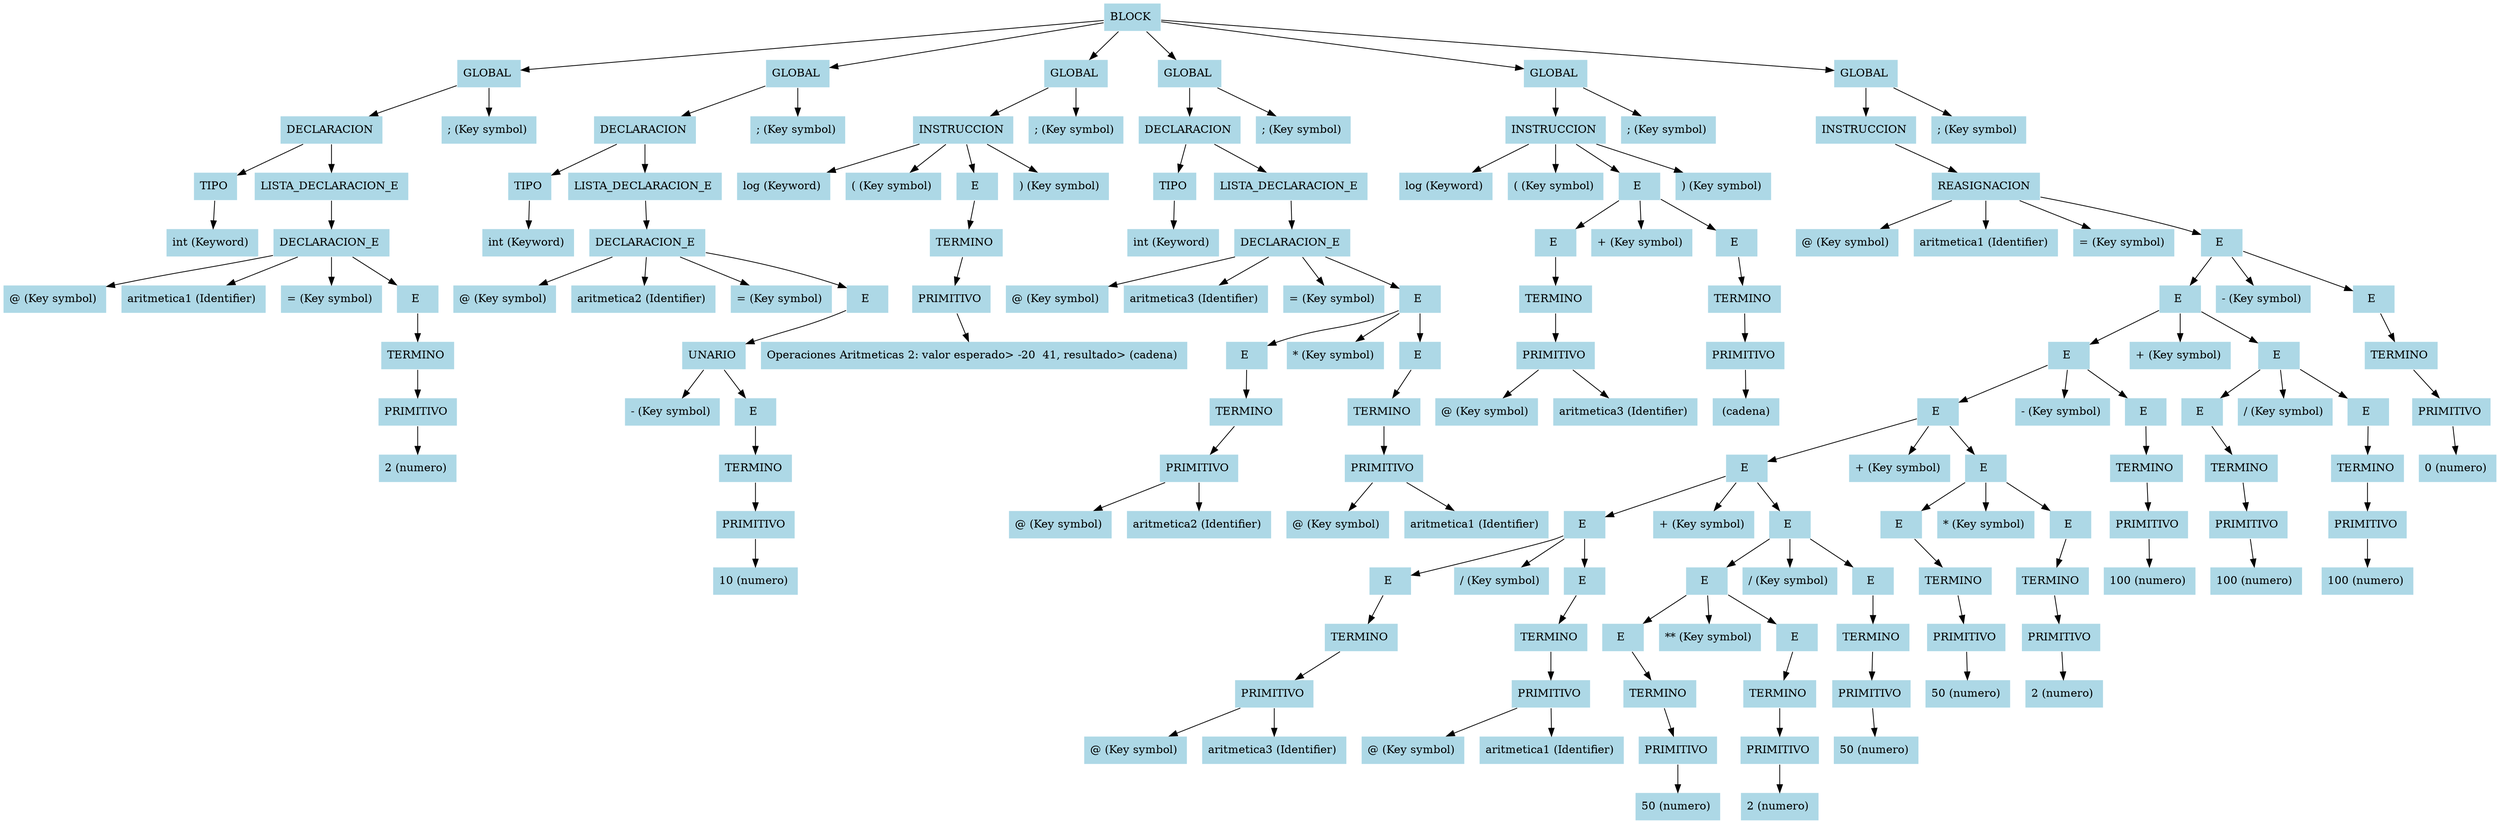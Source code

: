 digraph lista{ rankdir=TB;node[shape = box, style = filled, color = white]; nodo28068188[label="BLOCK ", fillcolor="LightBlue", style ="filled", shape="box"]; 
nodo33163964[label="GLOBAL ", fillcolor="LightBlue", style ="filled", shape="box"]; 
nodo14421545[label="DECLARACION ", fillcolor="LightBlue", style ="filled", shape="box"]; 
nodo35567111[label="TIPO ", fillcolor="LightBlue", style ="filled", shape="box"]; 
nodo65066874[label="int (Keyword) ", fillcolor="LightBlue", style ="filled", shape="box"]; 
"nodo35567111"-> "nodo65066874" 
"nodo14421545"-> "nodo35567111" 
nodo34160229[label="LISTA_DECLARACION_E ", fillcolor="LightBlue", style ="filled", shape="box"]; 
nodo63238509[label="DECLARACION_E ", fillcolor="LightBlue", style ="filled", shape="box"]; 
nodo11679222[label="@ (Key symbol) ", fillcolor="LightBlue", style ="filled", shape="box"]; 
"nodo63238509"-> "nodo11679222" 
nodo35410979[label="aritmetica1 (Identifier) ", fillcolor="LightBlue", style ="filled", shape="box"]; 
"nodo63238509"-> "nodo35410979" 
nodo57416410[label="= (Key symbol) ", fillcolor="LightBlue", style ="filled", shape="box"]; 
"nodo63238509"-> "nodo57416410" 
nodo61940669[label="E ", fillcolor="LightBlue", style ="filled", shape="box"]; 
nodo15193904[label="TERMINO ", fillcolor="LightBlue", style ="filled", shape="box"]; 
nodo6303833[label="PRIMITIVO ", fillcolor="LightBlue", style ="filled", shape="box"]; 
nodo40452378[label="2 (numero) ", fillcolor="LightBlue", style ="filled", shape="box"]; 
"nodo6303833"-> "nodo40452378" 
"nodo15193904"-> "nodo6303833" 
"nodo61940669"-> "nodo15193904" 
"nodo63238509"-> "nodo61940669" 
"nodo34160229"-> "nodo63238509" 
"nodo14421545"-> "nodo34160229" 
"nodo33163964"-> "nodo14421545" 
nodo36009496[label="; (Key symbol) ", fillcolor="LightBlue", style ="filled", shape="box"]; 
"nodo33163964"-> "nodo36009496" 
"nodo28068188"-> "nodo33163964" 
nodo19634871[label="GLOBAL ", fillcolor="LightBlue", style ="filled", shape="box"]; 
nodo22584602[label="DECLARACION ", fillcolor="LightBlue", style ="filled", shape="box"]; 
nodo32903719[label="TIPO ", fillcolor="LightBlue", style ="filled", shape="box"]; 
nodo1669504[label="int (Keyword) ", fillcolor="LightBlue", style ="filled", shape="box"]; 
"nodo32903719"-> "nodo1669504" 
"nodo22584602"-> "nodo32903719" 
nodo14696841[label="LISTA_DECLARACION_E ", fillcolor="LightBlue", style ="filled", shape="box"]; 
nodo49056616[label="DECLARACION_E ", fillcolor="LightBlue", style ="filled", shape="box"]; 
nodo54963967[label="@ (Key symbol) ", fillcolor="LightBlue", style ="filled", shape="box"]; 
"nodo49056616"-> "nodo54963967" 
nodo8879859[label="aritmetica2 (Identifier) ", fillcolor="LightBlue", style ="filled", shape="box"]; 
"nodo49056616"-> "nodo8879859" 
nodo32459944[label="= (Key symbol) ", fillcolor="LightBlue", style ="filled", shape="box"]; 
"nodo49056616"-> "nodo32459944" 
nodo47033410[label="E ", fillcolor="LightBlue", style ="filled", shape="box"]; 
nodo22935716[label="UNARIO ", fillcolor="LightBlue", style ="filled", shape="box"]; 
nodo50108275[label="- (Key symbol) ", fillcolor="LightBlue", style ="filled", shape="box"]; 
"nodo22935716"-> "nodo50108275" 
nodo39386387[label="E ", fillcolor="LightBlue", style ="filled", shape="box"]; 
nodo50884775[label="TERMINO ", fillcolor="LightBlue", style ="filled", shape="box"]; 
nodo10326036[label="PRIMITIVO ", fillcolor="LightBlue", style ="filled", shape="box"]; 
nodo36213758[label="10 (numero) ", fillcolor="LightBlue", style ="filled", shape="box"]; 
"nodo10326036"-> "nodo36213758" 
"nodo50884775"-> "nodo10326036" 
"nodo39386387"-> "nodo50884775" 
"nodo22935716"-> "nodo39386387" 
"nodo47033410"-> "nodo22935716" 
"nodo49056616"-> "nodo47033410" 
"nodo14696841"-> "nodo49056616" 
"nodo22584602"-> "nodo14696841" 
"nodo19634871"-> "nodo22584602" 
nodo29643721[label="; (Key symbol) ", fillcolor="LightBlue", style ="filled", shape="box"]; 
"nodo19634871"-> "nodo29643721" 
"nodo28068188"-> "nodo19634871" 
nodo43256217[label="GLOBAL ", fillcolor="LightBlue", style ="filled", shape="box"]; 
nodo39179857[label="INSTRUCCION ", fillcolor="LightBlue", style ="filled", shape="box"]; 
nodo40764822[label="log (Keyword) ", fillcolor="LightBlue", style ="filled", shape="box"]; 
"nodo39179857"-> "nodo40764822" 
nodo51319244[label="( (Key symbol) ", fillcolor="LightBlue", style ="filled", shape="box"]; 
"nodo39179857"-> "nodo51319244" 
nodo31614998[label="E ", fillcolor="LightBlue", style ="filled", shape="box"]; 
nodo5631066[label="TERMINO ", fillcolor="LightBlue", style ="filled", shape="box"]; 
nodo7486778[label="PRIMITIVO ", fillcolor="LightBlue", style ="filled", shape="box"]; 
nodo31307802[label="Operaciones Aritmeticas 2: valor esperado> -20  41, resultado> (cadena) ", fillcolor="LightBlue", style ="filled", shape="box"]; 
"nodo7486778"-> "nodo31307802" 
"nodo5631066"-> "nodo7486778" 
"nodo31614998"-> "nodo5631066" 
"nodo39179857"-> "nodo31614998" 
nodo57687328[label=") (Key symbol) ", fillcolor="LightBlue", style ="filled", shape="box"]; 
"nodo39179857"-> "nodo57687328" 
"nodo43256217"-> "nodo39179857" 
nodo8106798[label="; (Key symbol) ", fillcolor="LightBlue", style ="filled", shape="box"]; 
"nodo43256217"-> "nodo8106798" 
"nodo28068188"-> "nodo43256217" 
nodo61688809[label="GLOBAL ", fillcolor="LightBlue", style ="filled", shape="box"]; 
nodo2852789[label="DECLARACION ", fillcolor="LightBlue", style ="filled", shape="box"]; 
nodo5568949[label="TIPO ", fillcolor="LightBlue", style ="filled", shape="box"]; 
nodo4443087[label="int (Keyword) ", fillcolor="LightBlue", style ="filled", shape="box"]; 
"nodo5568949"-> "nodo4443087" 
"nodo2852789"-> "nodo5568949" 
nodo16384677[label="LISTA_DECLARACION_E ", fillcolor="LightBlue", style ="filled", shape="box"]; 
nodo64651675[label="DECLARACION_E ", fillcolor="LightBlue", style ="filled", shape="box"]; 
nodo13815511[label="@ (Key symbol) ", fillcolor="LightBlue", style ="filled", shape="box"]; 
"nodo64651675"-> "nodo13815511" 
nodo5871419[label="aritmetica3 (Identifier) ", fillcolor="LightBlue", style ="filled", shape="box"]; 
"nodo64651675"-> "nodo5871419" 
nodo19264108[label="= (Key symbol) ", fillcolor="LightBlue", style ="filled", shape="box"]; 
"nodo64651675"-> "nodo19264108" 
nodo4417230[label="E ", fillcolor="LightBlue", style ="filled", shape="box"]; 
nodo15117700[label="E ", fillcolor="LightBlue", style ="filled", shape="box"]; 
nodo2569844[label="TERMINO ", fillcolor="LightBlue", style ="filled", shape="box"]; 
nodo58813504[label="PRIMITIVO ", fillcolor="LightBlue", style ="filled", shape="box"]; 
nodo63289421[label="@ (Key symbol) ", fillcolor="LightBlue", style ="filled", shape="box"]; 
"nodo58813504"-> "nodo63289421" 
nodo14173886[label="aritmetica2 (Identifier) ", fillcolor="LightBlue", style ="filled", shape="box"]; 
"nodo58813504"-> "nodo14173886" 
"nodo2569844"-> "nodo58813504" 
"nodo15117700"-> "nodo2569844" 
"nodo4417230"-> "nodo15117700" 
nodo23431800[label="* (Key symbol) ", fillcolor="LightBlue", style ="filled", shape="box"]; 
"nodo4417230"-> "nodo23431800" 
nodo7307551[label="E ", fillcolor="LightBlue", style ="filled", shape="box"]; 
nodo22525719[label="TERMINO ", fillcolor="LightBlue", style ="filled", shape="box"]; 
nodo30018436[label="PRIMITIVO ", fillcolor="LightBlue", style ="filled", shape="box"]; 
nodo61617225[label="@ (Key symbol) ", fillcolor="LightBlue", style ="filled", shape="box"]; 
"nodo30018436"-> "nodo61617225" 
nodo66454027[label="aritmetica1 (Identifier) ", fillcolor="LightBlue", style ="filled", shape="box"]; 
"nodo30018436"-> "nodo66454027" 
"nodo22525719"-> "nodo30018436" 
"nodo7307551"-> "nodo22525719" 
"nodo4417230"-> "nodo7307551" 
"nodo64651675"-> "nodo4417230" 
"nodo16384677"-> "nodo64651675" 
"nodo2852789"-> "nodo16384677" 
"nodo61688809"-> "nodo2852789" 
nodo35021870[label="; (Key symbol) ", fillcolor="LightBlue", style ="filled", shape="box"]; 
"nodo61688809"-> "nodo35021870" 
"nodo28068188"-> "nodo61688809" 
nodo38350037[label="GLOBAL ", fillcolor="LightBlue", style ="filled", shape="box"]; 
nodo103653[label="INSTRUCCION ", fillcolor="LightBlue", style ="filled", shape="box"]; 
nodo5079042[label="log (Keyword) ", fillcolor="LightBlue", style ="filled", shape="box"]; 
"nodo103653"-> "nodo5079042" 
nodo47546512[label="( (Key symbol) ", fillcolor="LightBlue", style ="filled", shape="box"]; 
"nodo103653"-> "nodo47546512" 
nodo48077747[label="E ", fillcolor="LightBlue", style ="filled", shape="box"]; 
nodo6999374[label="E ", fillcolor="LightBlue", style ="filled", shape="box"]; 
nodo7425030[label="TERMINO ", fillcolor="LightBlue", style ="filled", shape="box"]; 
nodo28282175[label="PRIMITIVO ", fillcolor="LightBlue", style ="filled", shape="box"]; 
nodo43649308[label="@ (Key symbol) ", fillcolor="LightBlue", style ="filled", shape="box"]; 
"nodo28282175"-> "nodo43649308" 
nodo58441347[label="aritmetica3 (Identifier) ", fillcolor="LightBlue", style ="filled", shape="box"]; 
"nodo28282175"-> "nodo58441347" 
"nodo7425030"-> "nodo28282175" 
"nodo6999374"-> "nodo7425030" 
"nodo48077747"-> "nodo6999374" 
nodo45053718[label="+ (Key symbol) ", fillcolor="LightBlue", style ="filled", shape="box"]; 
"nodo48077747"-> "nodo45053718" 
nodo60148537[label="E ", fillcolor="LightBlue", style ="filled", shape="box"]; 
nodo61597202[label="TERMINO ", fillcolor="LightBlue", style ="filled", shape="box"]; 
nodo65472899[label="PRIMITIVO ", fillcolor="LightBlue", style ="filled", shape="box"]; 
nodo54055473[label=" (cadena) ", fillcolor="LightBlue", style ="filled", shape="box"]; 
"nodo65472899"-> "nodo54055473" 
"nodo61597202"-> "nodo65472899" 
"nodo60148537"-> "nodo61597202" 
"nodo48077747"-> "nodo60148537" 
"nodo103653"-> "nodo48077747" 
nodo31472512[label=") (Key symbol) ", fillcolor="LightBlue", style ="filled", shape="box"]; 
"nodo103653"-> "nodo31472512" 
"nodo38350037"-> "nodo103653" 
nodo65758099[label="; (Key symbol) ", fillcolor="LightBlue", style ="filled", shape="box"]; 
"nodo38350037"-> "nodo65758099" 
"nodo28068188"-> "nodo38350037" 
nodo921424[label="GLOBAL ", fillcolor="LightBlue", style ="filled", shape="box"]; 
nodo45149785[label="INSTRUCCION ", fillcolor="LightBlue", style ="filled", shape="box"]; 
nodo64855826[label="REASIGNACION ", fillcolor="LightBlue", style ="filled", shape="box"]; 
nodo23818913[label="@ (Key symbol) ", fillcolor="LightBlue", style ="filled", shape="box"]; 
"nodo64855826"-> "nodo23818913" 
nodo26276072[label="aritmetica1 (Identifier) ", fillcolor="LightBlue", style ="filled", shape="box"]; 
"nodo64855826"-> "nodo26276072" 
nodo12459148[label="= (Key symbol) ", fillcolor="LightBlue", style ="filled", shape="box"]; 
"nodo64855826"-> "nodo12459148" 
nodo6518513[label="E ", fillcolor="LightBlue", style ="filled", shape="box"]; 
nodo50971707[label="E ", fillcolor="LightBlue", style ="filled", shape="box"]; 
nodo14585677[label="E ", fillcolor="LightBlue", style ="filled", shape="box"]; 
nodo43609548[label="E ", fillcolor="LightBlue", style ="filled", shape="box"]; 
nodo56493084[label="E ", fillcolor="LightBlue", style ="filled", shape="box"]; 
nodo16697696[label="E ", fillcolor="LightBlue", style ="filled", shape="box"]; 
nodo12880765[label="E ", fillcolor="LightBlue", style ="filled", shape="box"]; 
nodo27177751[label="TERMINO ", fillcolor="LightBlue", style ="filled", shape="box"]; 
nodo56641426[label="PRIMITIVO ", fillcolor="LightBlue", style ="filled", shape="box"]; 
nodo23966482[label="@ (Key symbol) ", fillcolor="LightBlue", style ="filled", shape="box"]; 
"nodo56641426"-> "nodo23966482" 
nodo33506938[label="aritmetica3 (Identifier) ", fillcolor="LightBlue", style ="filled", shape="box"]; 
"nodo56641426"-> "nodo33506938" 
"nodo27177751"-> "nodo56641426" 
"nodo12880765"-> "nodo27177751" 
"nodo16697696"-> "nodo12880765" 
nodo31227247[label="/ (Key symbol) ", fillcolor="LightBlue", style ="filled", shape="box"]; 
"nodo16697696"-> "nodo31227247" 
nodo53740117[label="E ", fillcolor="LightBlue", style ="filled", shape="box"]; 
nodo16020047[label="TERMINO ", fillcolor="LightBlue", style ="filled", shape="box"]; 
nodo46784835[label="PRIMITIVO ", fillcolor="LightBlue", style ="filled", shape="box"]; 
nodo10755539[label="@ (Key symbol) ", fillcolor="LightBlue", style ="filled", shape="box"]; 
"nodo46784835"-> "nodo10755539" 
nodo57259363[label="aritmetica1 (Identifier) ", fillcolor="LightBlue", style ="filled", shape="box"]; 
"nodo46784835"-> "nodo57259363" 
"nodo16020047"-> "nodo46784835" 
"nodo53740117"-> "nodo16020047" 
"nodo16697696"-> "nodo53740117" 
"nodo56493084"-> "nodo16697696" 
nodo54245401[label="+ (Key symbol) ", fillcolor="LightBlue", style ="filled", shape="box"]; 
"nodo56493084"-> "nodo54245401" 
nodo40778967[label="E ", fillcolor="LightBlue", style ="filled", shape="box"]; 
nodo52012354[label="E ", fillcolor="LightBlue", style ="filled", shape="box"]; 
nodo65577406[label="E ", fillcolor="LightBlue", style ="filled", shape="box"]; 
nodo59176302[label="TERMINO ", fillcolor="LightBlue", style ="filled", shape="box"]; 
nodo13957688[label="PRIMITIVO ", fillcolor="LightBlue", style ="filled", shape="box"]; 
nodo12838078[label="50 (numero) ", fillcolor="LightBlue", style ="filled", shape="box"]; 
"nodo13957688"-> "nodo12838078" 
"nodo59176302"-> "nodo13957688" 
"nodo65577406"-> "nodo59176302" 
"nodo52012354"-> "nodo65577406" 
nodo25086052[label="** (Key symbol) ", fillcolor="LightBlue", style ="filled", shape="box"]; 
"nodo52012354"-> "nodo25086052" 
nodo21257040[label="E ", fillcolor="LightBlue", style ="filled", shape="box"]; 
nodo34962020[label="TERMINO ", fillcolor="LightBlue", style ="filled", shape="box"]; 
nodo35417413[label="PRIMITIVO ", fillcolor="LightBlue", style ="filled", shape="box"]; 
nodo57731671[label="2 (numero) ", fillcolor="LightBlue", style ="filled", shape="box"]; 
"nodo35417413"-> "nodo57731671" 
"nodo34962020"-> "nodo35417413" 
"nodo21257040"-> "nodo34962020" 
"nodo52012354"-> "nodo21257040" 
"nodo40778967"-> "nodo52012354" 
nodo10279613[label="/ (Key symbol) ", fillcolor="LightBlue", style ="filled", shape="box"]; 
"nodo40778967"-> "nodo10279613" 
nodo33939037[label="E ", fillcolor="LightBlue", style ="filled", shape="box"]; 
nodo52400089[label="TERMINO ", fillcolor="LightBlue", style ="filled", shape="box"]; 
nodo17467542[label="PRIMITIVO ", fillcolor="LightBlue", style ="filled", shape="box"]; 
nodo50603191[label="50 (numero) ", fillcolor="LightBlue", style ="filled", shape="box"]; 
"nodo17467542"-> "nodo50603191" 
"nodo52400089"-> "nodo17467542" 
"nodo33939037"-> "nodo52400089" 
"nodo40778967"-> "nodo33939037" 
"nodo56493084"-> "nodo40778967" 
"nodo43609548"-> "nodo56493084" 
nodo63637281[label="+ (Key symbol) ", fillcolor="LightBlue", style ="filled", shape="box"]; 
"nodo43609548"-> "nodo63637281" 
nodo31219064[label="E ", fillcolor="LightBlue", style ="filled", shape="box"]; 
nodo53339168[label="E ", fillcolor="LightBlue", style ="filled", shape="box"]; 
nodo63482429[label="TERMINO ", fillcolor="LightBlue", style ="filled", shape="box"]; 
nodo23631282[label="PRIMITIVO ", fillcolor="LightBlue", style ="filled", shape="box"]; 
nodo17082148[label="50 (numero) ", fillcolor="LightBlue", style ="filled", shape="box"]; 
"nodo23631282"-> "nodo17082148" 
"nodo63482429"-> "nodo23631282" 
"nodo53339168"-> "nodo63482429" 
"nodo31219064"-> "nodo53339168" 
nodo31718903[label="* (Key symbol) ", fillcolor="LightBlue", style ="filled", shape="box"]; 
"nodo31219064"-> "nodo31718903" 
nodo10722382[label="E ", fillcolor="LightBlue", style ="filled", shape="box"]; 
nodo55634702[label="TERMINO ", fillcolor="LightBlue", style ="filled", shape="box"]; 
nodo41745883[label="PRIMITIVO ", fillcolor="LightBlue", style ="filled", shape="box"]; 
nodo32282393[label="2 (numero) ", fillcolor="LightBlue", style ="filled", shape="box"]; 
"nodo41745883"-> "nodo32282393" 
"nodo55634702"-> "nodo41745883" 
"nodo10722382"-> "nodo55634702" 
"nodo31219064"-> "nodo10722382" 
"nodo43609548"-> "nodo31219064" 
"nodo14585677"-> "nodo43609548" 
nodo38333420[label="- (Key symbol) ", fillcolor="LightBlue", style ="filled", shape="box"]; 
"nodo14585677"-> "nodo38333420" 
nodo66398263[label="E ", fillcolor="LightBlue", style ="filled", shape="box"]; 
nodo32289439[label="TERMINO ", fillcolor="LightBlue", style ="filled", shape="box"]; 
nodo38678664[label="PRIMITIVO ", fillcolor="LightBlue", style ="filled", shape="box"]; 
nodo16206357[label="100 (numero) ", fillcolor="LightBlue", style ="filled", shape="box"]; 
"nodo38678664"-> "nodo16206357" 
"nodo32289439"-> "nodo38678664" 
"nodo66398263"-> "nodo32289439" 
"nodo14585677"-> "nodo66398263" 
"nodo50971707"-> "nodo14585677" 
nodo55914028[label="+ (Key symbol) ", fillcolor="LightBlue", style ="filled", shape="box"]; 
"nodo50971707"-> "nodo55914028" 
nodo55432815[label="E ", fillcolor="LightBlue", style ="filled", shape="box"]; 
nodo31853378[label="E ", fillcolor="LightBlue", style ="filled", shape="box"]; 
nodo17311691[label="TERMINO ", fillcolor="LightBlue", style ="filled", shape="box"]; 
nodo42966508[label="PRIMITIVO ", fillcolor="LightBlue", style ="filled", shape="box"]; 
nodo24984138[label="100 (numero) ", fillcolor="LightBlue", style ="filled", shape="box"]; 
"nodo42966508"-> "nodo24984138" 
"nodo17311691"-> "nodo42966508" 
"nodo31853378"-> "nodo17311691" 
"nodo55432815"-> "nodo31853378" 
nodo16263241[label="/ (Key symbol) ", fillcolor="LightBlue", style ="filled", shape="box"]; 
"nodo55432815"-> "nodo16263241" 
nodo58701324[label="E ", fillcolor="LightBlue", style ="filled", shape="box"]; 
nodo57792633[label="TERMINO ", fillcolor="LightBlue", style ="filled", shape="box"]; 
nodo13266738[label="PRIMITIVO ", fillcolor="LightBlue", style ="filled", shape="box"]; 
nodo46090395[label="100 (numero) ", fillcolor="LightBlue", style ="filled", shape="box"]; 
"nodo13266738"-> "nodo46090395" 
"nodo57792633"-> "nodo13266738" 
"nodo58701324"-> "nodo57792633" 
"nodo55432815"-> "nodo58701324" 
"nodo50971707"-> "nodo55432815" 
"nodo6518513"-> "nodo50971707" 
nodo43836890[label="- (Key symbol) ", fillcolor="LightBlue", style ="filled", shape="box"]; 
"nodo6518513"-> "nodo43836890" 
nodo523985[label="E ", fillcolor="LightBlue", style ="filled", shape="box"]; 
nodo25675301[label="TERMINO ", fillcolor="LightBlue", style ="filled", shape="box"]; 
nodo50130234[label="PRIMITIVO ", fillcolor="LightBlue", style ="filled", shape="box"]; 
nodo40462388[label="0 (numero) ", fillcolor="LightBlue", style ="filled", shape="box"]; 
"nodo50130234"-> "nodo40462388" 
"nodo25675301"-> "nodo50130234" 
"nodo523985"-> "nodo25675301" 
"nodo6518513"-> "nodo523985" 
"nodo64855826"-> "nodo6518513" 
"nodo45149785"-> "nodo64855826" 
"nodo921424"-> "nodo45149785" 
nodo36499958[label="; (Key symbol) ", fillcolor="LightBlue", style ="filled", shape="box"]; 
"nodo921424"-> "nodo36499958" 
"nodo28068188"-> "nodo921424" 
}